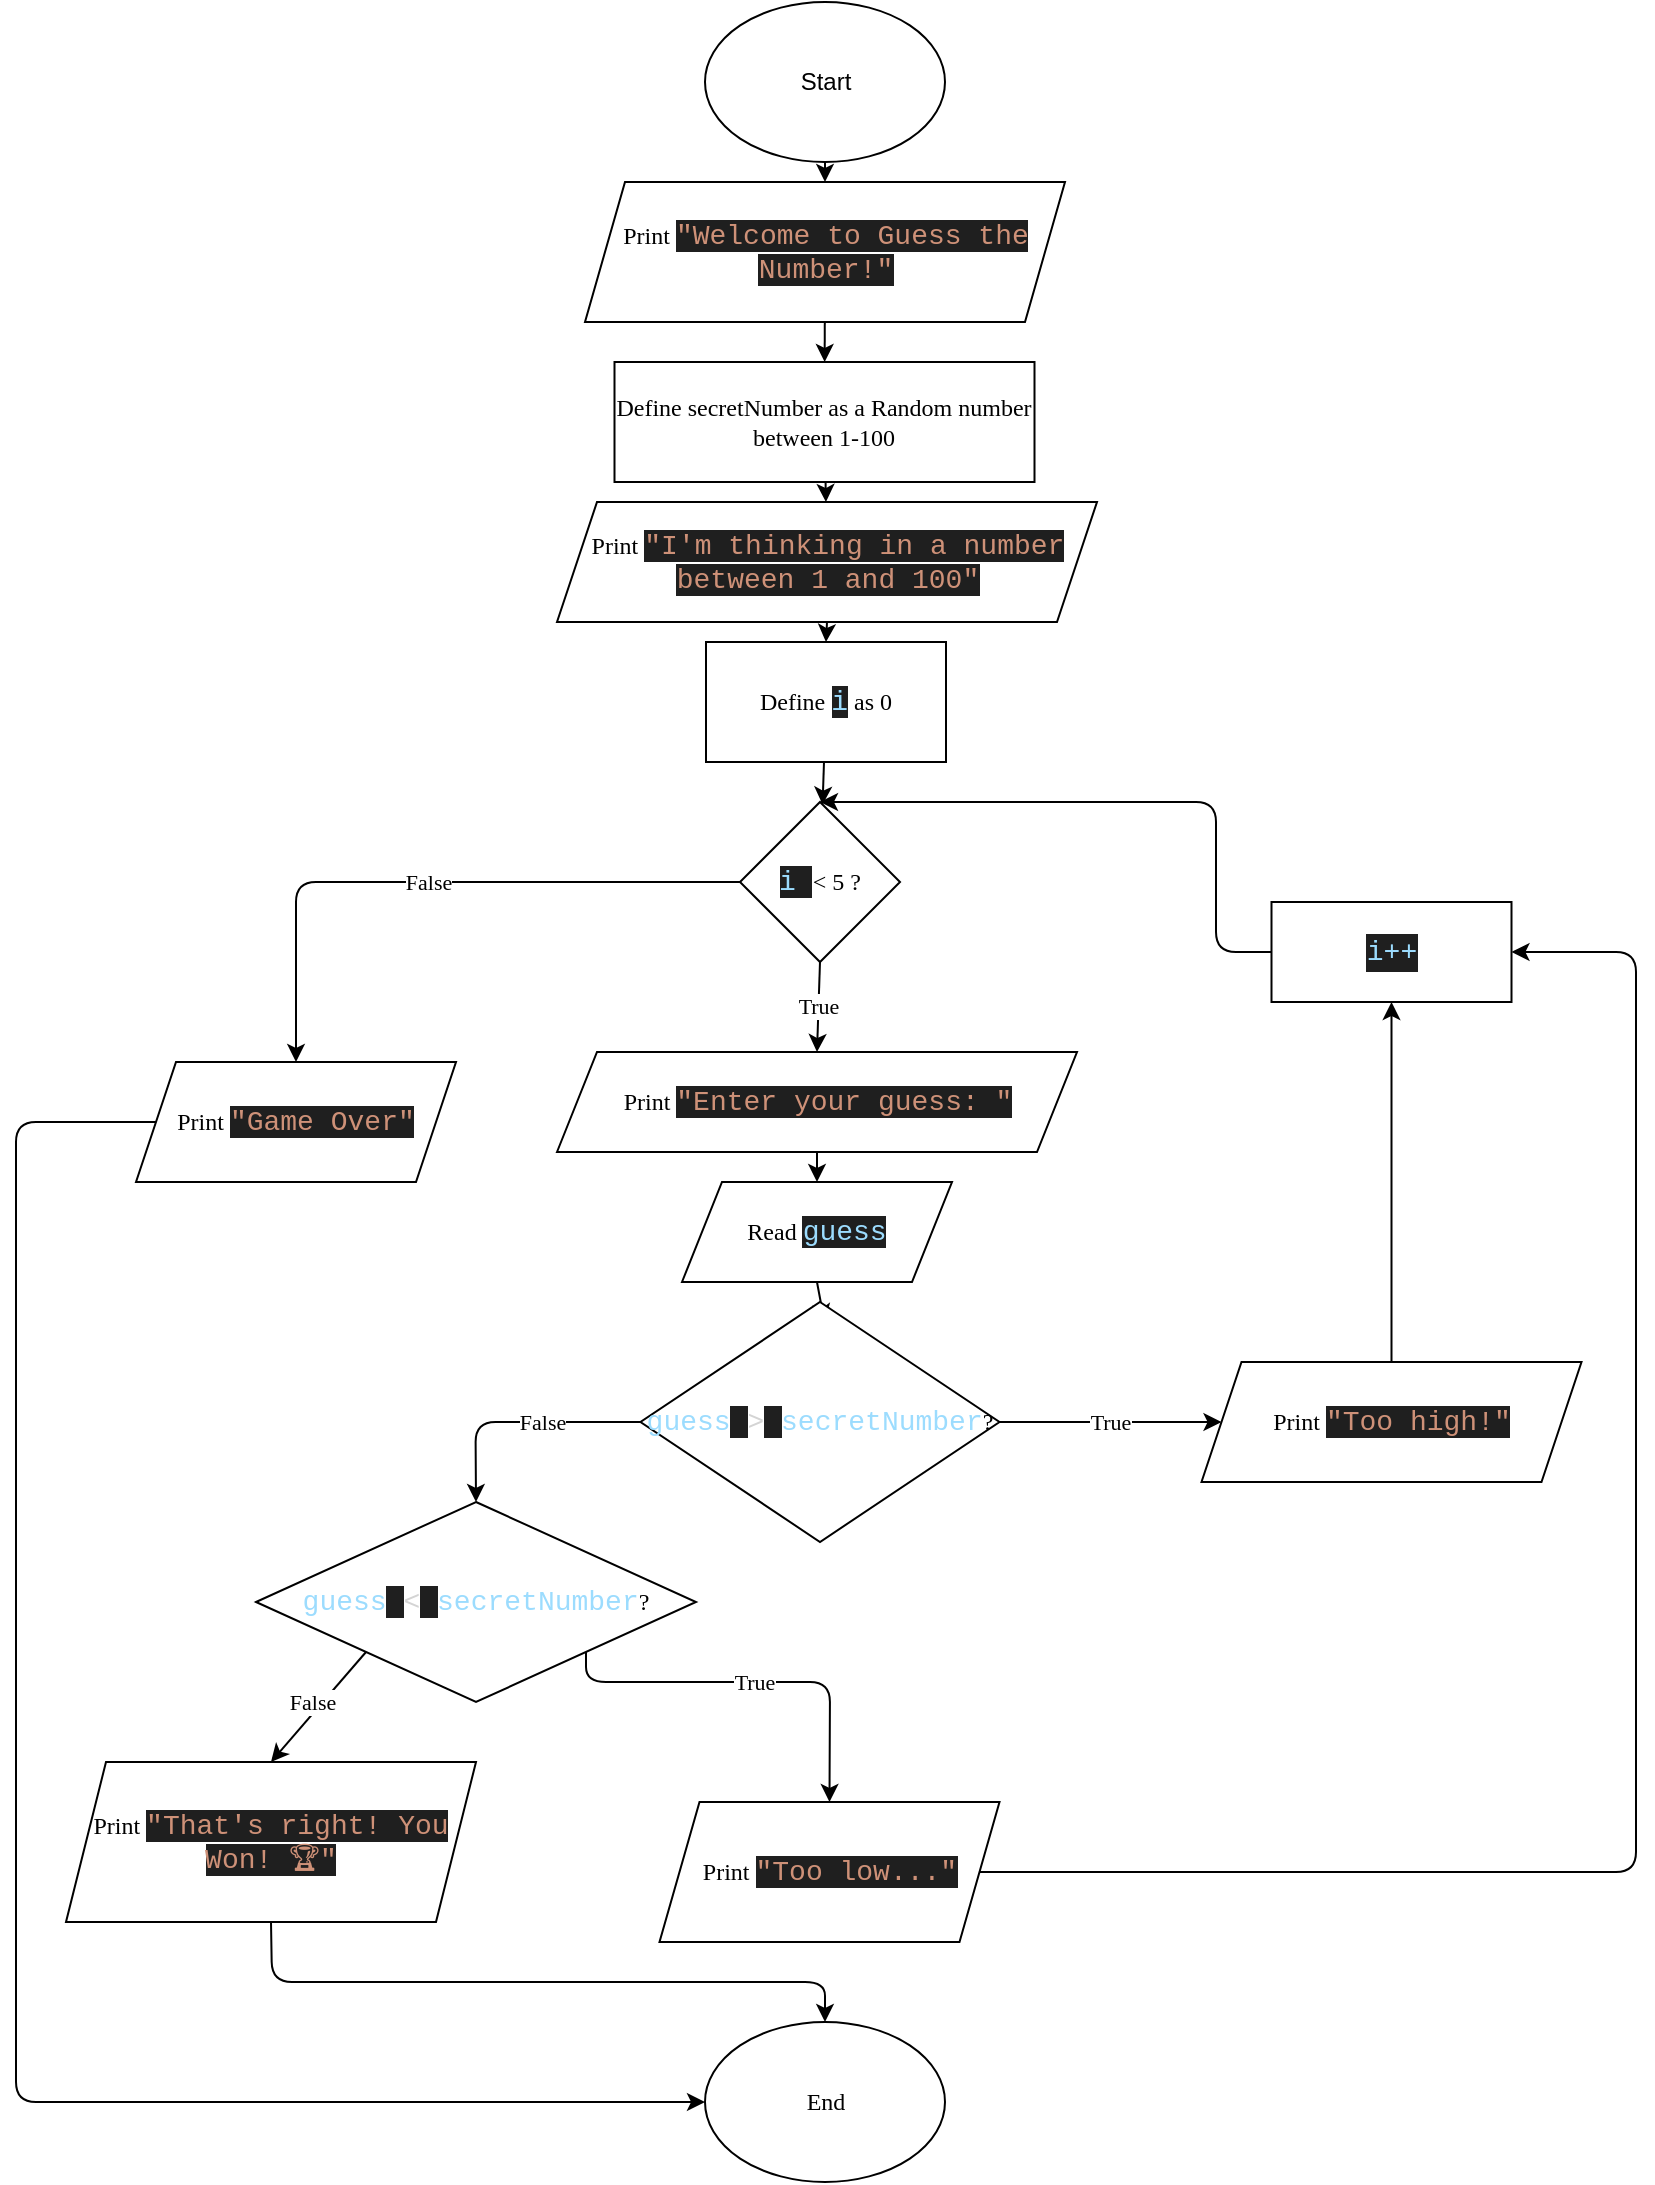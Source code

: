 <mxfile>
    <diagram id="kJCQi7QWv4U1ag-psADG" name="Page-1">
        <mxGraphModel dx="826" dy="766" grid="1" gridSize="10" guides="1" tooltips="1" connect="1" arrows="1" fold="1" page="1" pageScale="1" pageWidth="850" pageHeight="1100" math="0" shadow="0">
            <root>
                <mxCell id="0"/>
                <mxCell id="1" parent="0"/>
                <mxCell id="5" style="edgeStyle=none;html=1;exitX=0.5;exitY=1;exitDx=0;exitDy=0;entryX=0.5;entryY=0;entryDx=0;entryDy=0;fontFamily=Comic Sans MS;" edge="1" parent="1" source="2" target="4">
                    <mxGeometry relative="1" as="geometry"/>
                </mxCell>
                <mxCell id="2" value="Start" style="ellipse;whiteSpace=wrap;html=1;" vertex="1" parent="1">
                    <mxGeometry x="364.5" y="5" width="120" height="80" as="geometry"/>
                </mxCell>
                <mxCell id="3" value="End" style="ellipse;whiteSpace=wrap;html=1;fontFamily=Comic Sans MS;" vertex="1" parent="1">
                    <mxGeometry x="364.5" y="1015" width="120" height="80" as="geometry"/>
                </mxCell>
                <mxCell id="11" value="" style="edgeStyle=none;html=1;fontFamily=Comic Sans MS;" edge="1" parent="1" source="4" target="10">
                    <mxGeometry relative="1" as="geometry"/>
                </mxCell>
                <mxCell id="4" value="Print&amp;nbsp;&lt;span style=&quot;color: rgb(206, 145, 120); background-color: rgb(31, 31, 31); font-family: Consolas, &amp;quot;Courier New&amp;quot;, monospace; font-size: 14px;&quot;&gt;&quot;Welcome to Guess the Number!&quot;&lt;/span&gt;" style="shape=parallelogram;perimeter=parallelogramPerimeter;whiteSpace=wrap;html=1;fixedSize=1;fontFamily=Comic Sans MS;" vertex="1" parent="1">
                    <mxGeometry x="304.5" y="95" width="240" height="70" as="geometry"/>
                </mxCell>
                <mxCell id="13" value="" style="edgeStyle=none;html=1;fontFamily=Comic Sans MS;" edge="1" parent="1" source="10" target="12">
                    <mxGeometry relative="1" as="geometry"/>
                </mxCell>
                <mxCell id="10" value="Define secretNumber as a Random number between 1-100" style="whiteSpace=wrap;html=1;fontFamily=Comic Sans MS;" vertex="1" parent="1">
                    <mxGeometry x="319.25" y="185" width="210" height="60" as="geometry"/>
                </mxCell>
                <mxCell id="15" style="edgeStyle=none;html=1;exitX=0.5;exitY=1;exitDx=0;exitDy=0;entryX=0.5;entryY=0;entryDx=0;entryDy=0;fontFamily=Comic Sans MS;" edge="1" parent="1" source="12" target="34">
                    <mxGeometry relative="1" as="geometry"/>
                </mxCell>
                <mxCell id="12" value="Print&amp;nbsp;&lt;span style=&quot;color: rgb(206, 145, 120); background-color: rgb(31, 31, 31); font-family: Consolas, &amp;quot;Courier New&amp;quot;, monospace; font-size: 14px;&quot;&gt;&quot;I'm thinking in a number between 1 and 100&quot;&lt;/span&gt;" style="shape=parallelogram;perimeter=parallelogramPerimeter;whiteSpace=wrap;html=1;fixedSize=1;fontFamily=Comic Sans MS;" vertex="1" parent="1">
                    <mxGeometry x="290.5" y="255" width="270" height="60" as="geometry"/>
                </mxCell>
                <mxCell id="17" value="" style="edgeStyle=none;html=1;fontFamily=Comic Sans MS;" edge="1" parent="1" source="14" target="16">
                    <mxGeometry relative="1" as="geometry"/>
                </mxCell>
                <mxCell id="14" value="Print&amp;nbsp;&lt;span style=&quot;color: rgb(206, 145, 120); background-color: rgb(31, 31, 31); font-family: Consolas, &amp;quot;Courier New&amp;quot;, monospace; font-size: 14px;&quot;&gt;&quot;Enter your guess: &quot;&lt;/span&gt;" style="shape=parallelogram;perimeter=parallelogramPerimeter;whiteSpace=wrap;html=1;fixedSize=1;fontFamily=Comic Sans MS;" vertex="1" parent="1">
                    <mxGeometry x="290.5" y="530" width="260" height="50" as="geometry"/>
                </mxCell>
                <mxCell id="19" style="edgeStyle=none;html=1;exitX=0.5;exitY=1;exitDx=0;exitDy=0;entryX=0.5;entryY=0;entryDx=0;entryDy=0;fontFamily=Comic Sans MS;" edge="1" parent="1" source="16">
                    <mxGeometry relative="1" as="geometry">
                        <mxPoint x="424.25" y="665" as="targetPoint"/>
                    </mxGeometry>
                </mxCell>
                <mxCell id="16" value="Read&amp;nbsp;&lt;span style=&quot;color: rgb(156, 220, 254); background-color: rgb(31, 31, 31); font-family: Consolas, &amp;quot;Courier New&amp;quot;, monospace; font-size: 14px;&quot;&gt;guess&lt;/span&gt;" style="shape=parallelogram;perimeter=parallelogramPerimeter;whiteSpace=wrap;html=1;fixedSize=1;fontFamily=Comic Sans MS;" vertex="1" parent="1">
                    <mxGeometry x="353" y="595" width="135" height="50" as="geometry"/>
                </mxCell>
                <mxCell id="20" value="False" style="edgeStyle=none;html=1;exitX=0;exitY=0.5;exitDx=0;exitDy=0;fontFamily=Comic Sans MS;entryX=0.5;entryY=0;entryDx=0;entryDy=0;" edge="1" parent="1" source="18" target="24">
                    <mxGeometry x="-0.189" relative="1" as="geometry">
                        <mxPoint x="242.75" y="785" as="targetPoint"/>
                        <Array as="points">
                            <mxPoint x="249.75" y="715"/>
                        </Array>
                        <mxPoint as="offset"/>
                    </mxGeometry>
                </mxCell>
                <mxCell id="21" value="True" style="edgeStyle=none;html=1;exitX=1;exitY=0.5;exitDx=0;exitDy=0;fontFamily=Comic Sans MS;entryX=0;entryY=0.5;entryDx=0;entryDy=0;" edge="1" parent="1" source="18" target="23">
                    <mxGeometry relative="1" as="geometry">
                        <mxPoint x="602.75" y="785" as="targetPoint"/>
                    </mxGeometry>
                </mxCell>
                <mxCell id="18" value="&lt;span style=&quot;font-family: Consolas, &amp;quot;Courier New&amp;quot;, monospace; font-size: 14px; color: rgb(156, 220, 254);&quot;&gt;guess&lt;/span&gt;&lt;span style=&quot;background-color: rgb(31, 31, 31); color: rgb(204, 204, 204); font-family: Consolas, &amp;quot;Courier New&amp;quot;, monospace; font-size: 14px;&quot;&gt; &lt;/span&gt;&lt;span style=&quot;font-family: Consolas, &amp;quot;Courier New&amp;quot;, monospace; font-size: 14px; color: rgb(212, 212, 212);&quot;&gt;&amp;gt;&lt;/span&gt;&lt;span style=&quot;background-color: rgb(31, 31, 31); color: rgb(204, 204, 204); font-family: Consolas, &amp;quot;Courier New&amp;quot;, monospace; font-size: 14px;&quot;&gt; &lt;/span&gt;&lt;span style=&quot;font-family: Consolas, &amp;quot;Courier New&amp;quot;, monospace; font-size: 14px; color: rgb(156, 220, 254);&quot;&gt;secretNumber&lt;/span&gt;?" style="rhombus;whiteSpace=wrap;html=1;fontFamily=Comic Sans MS;" vertex="1" parent="1">
                    <mxGeometry x="332.25" y="655" width="179.5" height="120" as="geometry"/>
                </mxCell>
                <mxCell id="42" style="edgeStyle=none;html=1;exitX=0.5;exitY=0;exitDx=0;exitDy=0;entryX=0.5;entryY=1;entryDx=0;entryDy=0;fontFamily=Comic Sans MS;" edge="1" parent="1" source="23" target="40">
                    <mxGeometry relative="1" as="geometry"/>
                </mxCell>
                <mxCell id="23" value="Print&amp;nbsp;&lt;span style=&quot;color: rgb(206, 145, 120); background-color: rgb(31, 31, 31); font-family: Consolas, &amp;quot;Courier New&amp;quot;, monospace; font-size: 14px;&quot;&gt;&quot;Too high!&quot;&lt;/span&gt;" style="shape=parallelogram;perimeter=parallelogramPerimeter;whiteSpace=wrap;html=1;fixedSize=1;fontFamily=Comic Sans MS;" vertex="1" parent="1">
                    <mxGeometry x="612.75" y="685" width="190" height="60" as="geometry"/>
                </mxCell>
                <mxCell id="25" value="False" style="edgeStyle=none;html=1;exitX=0;exitY=1;exitDx=0;exitDy=0;fontFamily=Comic Sans MS;entryX=0.5;entryY=0;entryDx=0;entryDy=0;" edge="1" parent="1" source="24" target="27">
                    <mxGeometry x="0.007" y="-4" relative="1" as="geometry">
                        <mxPoint x="125" y="825" as="targetPoint"/>
                        <mxPoint as="offset"/>
                    </mxGeometry>
                </mxCell>
                <mxCell id="26" value="True" style="edgeStyle=none;html=1;exitX=1;exitY=1;exitDx=0;exitDy=0;fontFamily=Comic Sans MS;entryX=0.5;entryY=0;entryDx=0;entryDy=0;" edge="1" parent="1" source="24" target="28">
                    <mxGeometry relative="1" as="geometry">
                        <mxPoint x="365" y="825" as="targetPoint"/>
                        <Array as="points">
                            <mxPoint x="305" y="845"/>
                            <mxPoint x="427" y="845"/>
                        </Array>
                    </mxGeometry>
                </mxCell>
                <mxCell id="24" value="&lt;span style=&quot;font-family: Consolas, &amp;quot;Courier New&amp;quot;, monospace; font-size: 14px; color: rgb(156, 220, 254);&quot;&gt;guess&lt;/span&gt;&lt;span style=&quot;background-color: rgb(31, 31, 31); color: rgb(204, 204, 204); font-family: Consolas, &amp;quot;Courier New&amp;quot;, monospace; font-size: 14px;&quot;&gt; &lt;/span&gt;&lt;span style=&quot;font-family: Consolas, &amp;quot;Courier New&amp;quot;, monospace; font-size: 14px; color: rgb(212, 212, 212);&quot;&gt;&amp;lt;&lt;/span&gt;&lt;span style=&quot;background-color: rgb(31, 31, 31); color: rgb(204, 204, 204); font-family: Consolas, &amp;quot;Courier New&amp;quot;, monospace; font-size: 14px;&quot;&gt; &lt;/span&gt;&lt;span style=&quot;font-family: Consolas, &amp;quot;Courier New&amp;quot;, monospace; font-size: 14px; color: rgb(156, 220, 254);&quot;&gt;secretNumber&lt;/span&gt;?" style="rhombus;whiteSpace=wrap;html=1;fontFamily=Comic Sans MS;" vertex="1" parent="1">
                    <mxGeometry x="140" y="755" width="220" height="100" as="geometry"/>
                </mxCell>
                <mxCell id="33" style="edgeStyle=none;html=1;exitX=0.5;exitY=1;exitDx=0;exitDy=0;entryX=0.5;entryY=0;entryDx=0;entryDy=0;fontFamily=Comic Sans MS;" edge="1" parent="1" source="27" target="3">
                    <mxGeometry relative="1" as="geometry">
                        <Array as="points">
                            <mxPoint x="148" y="995"/>
                            <mxPoint x="424.5" y="995"/>
                        </Array>
                    </mxGeometry>
                </mxCell>
                <mxCell id="27" value="Print&amp;nbsp;&lt;span style=&quot;color: rgb(206, 145, 120); background-color: rgb(31, 31, 31); font-family: Consolas, &amp;quot;Courier New&amp;quot;, monospace; font-size: 14px;&quot;&gt;&quot;That's right! You Won! 🏆&quot;&lt;/span&gt;" style="shape=parallelogram;perimeter=parallelogramPerimeter;whiteSpace=wrap;html=1;fixedSize=1;fontFamily=Comic Sans MS;" vertex="1" parent="1">
                    <mxGeometry x="45" y="885" width="205" height="80" as="geometry"/>
                </mxCell>
                <mxCell id="43" style="edgeStyle=none;html=1;exitX=1;exitY=0.5;exitDx=0;exitDy=0;fontFamily=Comic Sans MS;entryX=1;entryY=0.5;entryDx=0;entryDy=0;" edge="1" parent="1" source="28" target="40">
                    <mxGeometry relative="1" as="geometry">
                        <mxPoint x="780" y="535" as="targetPoint"/>
                        <Array as="points">
                            <mxPoint x="830" y="940"/>
                            <mxPoint x="830" y="480"/>
                        </Array>
                    </mxGeometry>
                </mxCell>
                <mxCell id="28" value="Print&amp;nbsp;&lt;span style=&quot;color: rgb(206, 145, 120); background-color: rgb(31, 31, 31); font-family: Consolas, &amp;quot;Courier New&amp;quot;, monospace; font-size: 14px;&quot;&gt;&quot;Too low...&quot;&lt;/span&gt;" style="shape=parallelogram;perimeter=parallelogramPerimeter;whiteSpace=wrap;html=1;fixedSize=1;fontFamily=Comic Sans MS;" vertex="1" parent="1">
                    <mxGeometry x="341.75" y="905" width="170" height="70" as="geometry"/>
                </mxCell>
                <mxCell id="37" value="" style="edgeStyle=none;html=1;fontFamily=Comic Sans MS;" edge="1" parent="1" source="34" target="36">
                    <mxGeometry relative="1" as="geometry"/>
                </mxCell>
                <mxCell id="34" value="Define&amp;nbsp;&lt;span style=&quot;color: rgb(156, 220, 254); background-color: rgb(31, 31, 31); font-family: Consolas, &amp;quot;Courier New&amp;quot;, monospace; font-size: 14px;&quot;&gt;i&lt;/span&gt;&lt;span style=&quot;background-color: initial;&quot;&gt;&amp;nbsp;as 0&lt;/span&gt;" style="rounded=0;whiteSpace=wrap;html=1;fontFamily=Comic Sans MS;" vertex="1" parent="1">
                    <mxGeometry x="365" y="325" width="120" height="60" as="geometry"/>
                </mxCell>
                <mxCell id="39" value="True" style="edgeStyle=none;html=1;exitX=0.5;exitY=1;exitDx=0;exitDy=0;entryX=0.5;entryY=0;entryDx=0;entryDy=0;fontFamily=Comic Sans MS;" edge="1" parent="1" source="36" target="14">
                    <mxGeometry relative="1" as="geometry"/>
                </mxCell>
                <mxCell id="44" value="False" style="edgeStyle=none;html=1;exitX=0;exitY=0.5;exitDx=0;exitDy=0;fontFamily=Comic Sans MS;entryX=0.5;entryY=0;entryDx=0;entryDy=0;" edge="1" parent="1" source="36" target="45">
                    <mxGeometry relative="1" as="geometry">
                        <mxPoint x="160" y="475" as="targetPoint"/>
                        <Array as="points">
                            <mxPoint x="160" y="445"/>
                        </Array>
                    </mxGeometry>
                </mxCell>
                <mxCell id="36" value="&lt;span style=&quot;color: rgb(156, 220, 254); background-color: rgb(31, 31, 31); font-family: Consolas, &amp;quot;Courier New&amp;quot;, monospace; font-size: 14px;&quot;&gt;i&amp;nbsp;&lt;/span&gt;&amp;lt; 5 ?" style="rhombus;whiteSpace=wrap;html=1;fontFamily=Comic Sans MS;rounded=0;" vertex="1" parent="1">
                    <mxGeometry x="382" y="405" width="80" height="80" as="geometry"/>
                </mxCell>
                <mxCell id="41" style="edgeStyle=none;html=1;exitX=0;exitY=0.5;exitDx=0;exitDy=0;entryX=0.5;entryY=0;entryDx=0;entryDy=0;fontFamily=Comic Sans MS;" edge="1" parent="1" source="40" target="36">
                    <mxGeometry relative="1" as="geometry">
                        <Array as="points">
                            <mxPoint x="620" y="480"/>
                            <mxPoint x="620" y="405"/>
                        </Array>
                    </mxGeometry>
                </mxCell>
                <mxCell id="40" value="&lt;br&gt;&lt;div style=&quot;color: rgb(204, 204, 204); background-color: rgb(31, 31, 31); font-family: Consolas, &amp;quot;Courier New&amp;quot;, monospace; font-weight: normal; font-size: 14px; line-height: 19px;&quot;&gt;&lt;div&gt;&lt;span style=&quot;color: #9cdcfe;&quot;&gt;i++&lt;/span&gt;&lt;/div&gt;&lt;/div&gt;&lt;br&gt;" style="rounded=0;whiteSpace=wrap;html=1;fontFamily=Comic Sans MS;" vertex="1" parent="1">
                    <mxGeometry x="647.75" y="455" width="120" height="50" as="geometry"/>
                </mxCell>
                <mxCell id="46" style="edgeStyle=none;html=1;exitX=0;exitY=0.5;exitDx=0;exitDy=0;fontFamily=Comic Sans MS;entryX=0;entryY=0.5;entryDx=0;entryDy=0;" edge="1" parent="1" source="45" target="3">
                    <mxGeometry relative="1" as="geometry">
                        <mxPoint x="20" y="935" as="targetPoint"/>
                        <Array as="points">
                            <mxPoint x="20" y="565"/>
                            <mxPoint x="20" y="1055"/>
                        </Array>
                    </mxGeometry>
                </mxCell>
                <mxCell id="45" value="Print&amp;nbsp;&lt;span style=&quot;color: rgb(206, 145, 120); background-color: rgb(31, 31, 31); font-family: Consolas, &amp;quot;Courier New&amp;quot;, monospace; font-size: 14px;&quot;&gt;&quot;Game Over&quot;&lt;/span&gt;" style="shape=parallelogram;perimeter=parallelogramPerimeter;whiteSpace=wrap;html=1;fixedSize=1;fontFamily=Comic Sans MS;" vertex="1" parent="1">
                    <mxGeometry x="80" y="535" width="160" height="60" as="geometry"/>
                </mxCell>
            </root>
        </mxGraphModel>
    </diagram>
</mxfile>
